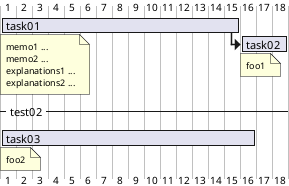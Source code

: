 {
  "sha1": "qkitbxw74ik50aekxzi2ieyx0aag3tw",
  "insertion": {
    "when": "2024-06-04T17:28:42.555Z",
    "url": "https://forum.plantuml.net/11528/gantt-diagram-add-memos-or-explanations-to-tasks",
    "user": "plantuml@gmail.com"
  }
}
@startgantt

[task01] lasts 15 days
note bottom
'note left
memo1 ...
memo2 ...
explanations1 ...
explanations2 ...
end note

then [task02] lasts 3 days
note bottom
foo1
end note

-- test02 --

[task03] lasts 16 days
note bottom
foo2
end note
@endgantt

